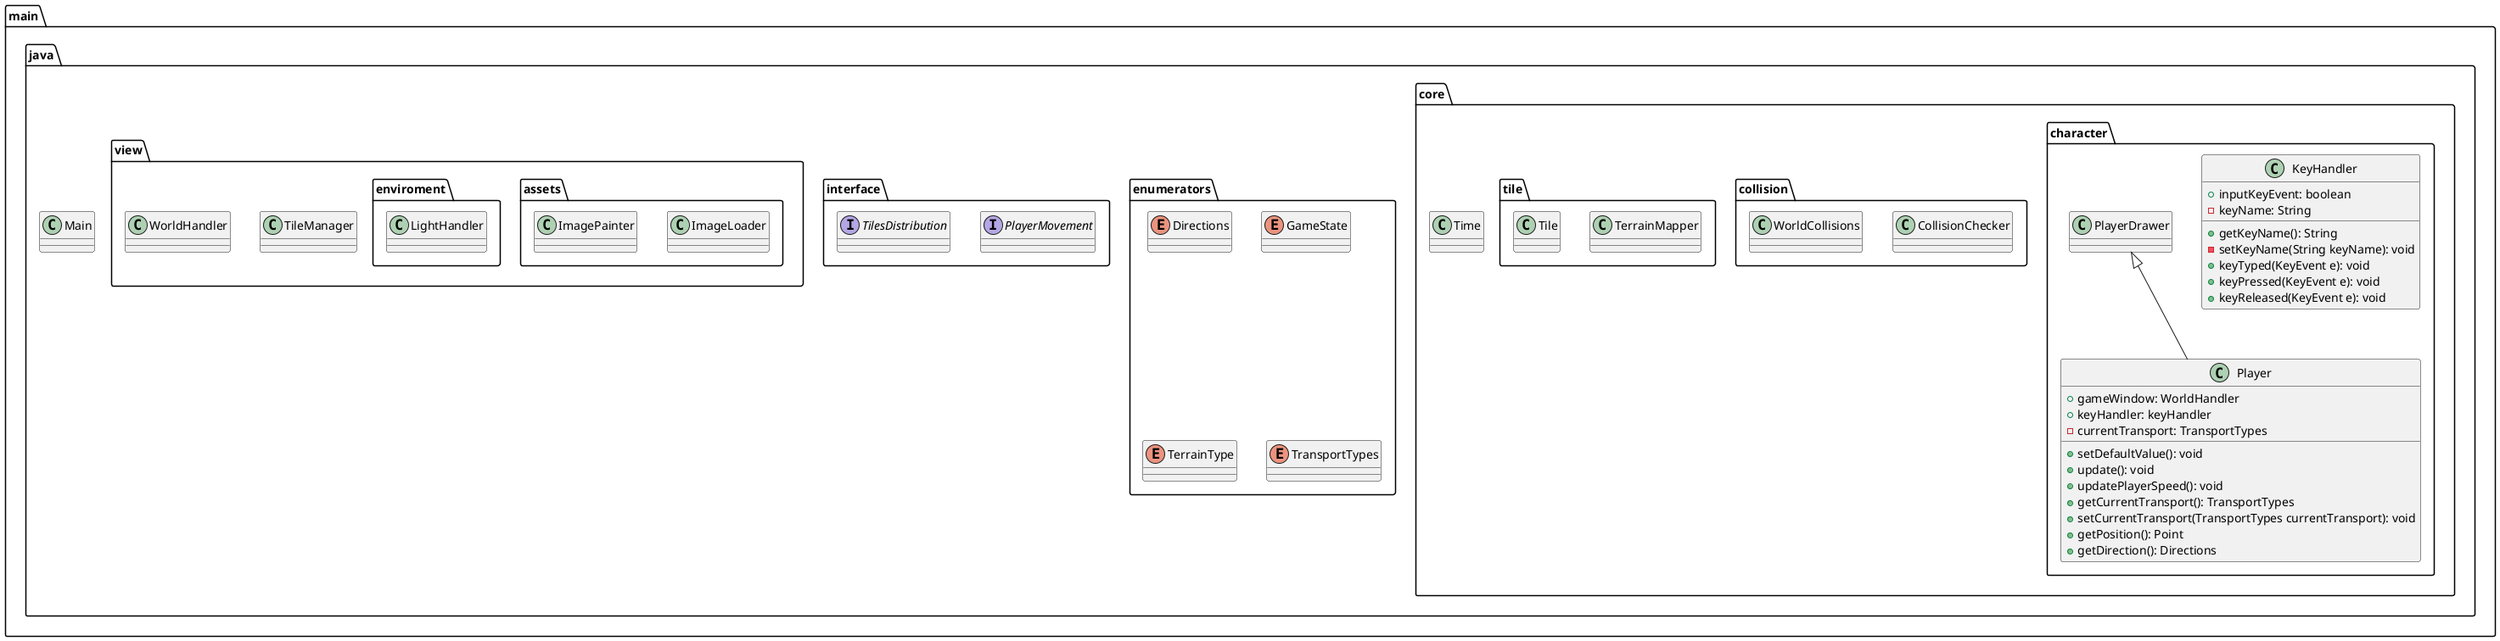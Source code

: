 @startuml "Trifuerza class diagram"

package main {
    package java{
        class Main{}
        package core{
            package character{
                class KeyHandler{
                    + inputKeyEvent: boolean
                    - keyName: String

                    + getKeyName(): String
                    - setKeyName(String keyName): void
                    + keyTyped(KeyEvent e): void
                    + keyPressed(KeyEvent e): void
                    + keyReleased(KeyEvent e): void
                }
                class Player{
                    + gameWindow: WorldHandler
                    + keyHandler: keyHandler
                    - currentTransport: TransportTypes

                    + setDefaultValue(): void
                    + update(): void
                    + updatePlayerSpeed(): void
                    + getCurrentTransport(): TransportTypes
                    + setCurrentTransport(TransportTypes currentTransport): void
                    + getPosition(): Point
                    + getDirection(): Directions
                }
                class PlayerDrawer{}

                PlayerDrawer <|-- Player
            }
            package collision{
                class CollisionChecker{}
                class WorldCollisions{}
            }
            package tile{
                class TerrainMapper{}
                class Tile{}
            }
            class Time{}
        }
        package enumerators{
            enum Directions{}
            enum GameState{}
            enum TerrainType{}
            enum TransportTypes{}
        }
        package interface{
            interface PlayerMovement{}
            interface TilesDistribution{}
        }
        package view{
            package assets{
                class ImageLoader{}
                class ImagePainter{}
            }
            package enviroment{
                class LightHandler{}
            }
            class TileManager{}
            class WorldHandler{}
        }
    }
}

' package Characters {

'     class Player {
'         + super()
'         + keyHandler: KeyHandler
'     }

'     class NPC {
'         + super()
'     }

'     class KeyHandler {
'         + onKeyPressed(e:KeyListener) : void
'     }

'     interface Movement {
'         + moveUp() : void
'         + moveDown() : void
'         + moveLeft() : void
'         + moveRight() : void
'     }

'     abstract class Character {
'         + transport: Transport
'         + actualTerrain: Terrain
'         + move() : void
'         - ableToWalkBy(terrain:Terrain) : boolean
'     }

'     interface KeyEventListener

'     Character <|-- Player  extends
'     Character <|-- NPC

'     Player <-- KeyHandler : use  implements

'     abstract class Character implements Movement
'     class KeyHandler implements KeyEventListener


' }

' package Terrains {
'     class Terrain {
'         + position: Position
'         + terrainType: TerrainTypes
'         + Terrain(position:Position, terrainType:String)
'     }

'     enum TerrainTypes {
'         Path
'         Sand
'         HeavyWater
'         TallGrass
'         Grass
'         Water
'         Wall
'         Tree
'     }

'     class Position {
'         + Xaxis: int
'         + Yaxis: int
'         + getPosition() : int[]
'         + setPosition(Xaxis:int, Yaxis:int) : void
'     }

'     interface Visible {
'         + show() : void
'     }

'     Terrain *-- TerrainTypes
'     Terrain *-- Position

'     Terrain <-Left- Character : use

'     class Terrain implements Visible

' }

' package Transports {
'     abstract class Transport {
'         + speed: int
'         + name: String
'         + Transport(name:String,speed:int)
'         + getSpeed() : int
'         + getName() : String
'     }
'     class Boat {
'         + super()
'     }
'     class Horse {
'         + super()
'     }
'     class OnFoot {
'         + super()
'     }
'     class Carpet {
'         + super()
'     }

'     Transport <|-- Boat
'     Transport <|-- Horse
'     Transport <|-- OnFoot
'     Transport <|-- Carpet

'     Character <-- Transport : has
' }

' package Main{
'     class World {
'         + characters : Arraylist<Character>
'         + levels : Arraylist<Maze>
'         + player : Character
'         + time : Time
'         + World(player:Character, levels:Arraylist<Maze>, characters:Arraylist<Character>, time:Time)
'         + updateWorld() : void
'     }

'     class Time {
'         + hours: int
'         + minutes: int
'         + tick: int
'         + Time(hours:int, minutes:int, tick:int)
'         - setTime(hours:int, minutes:int) : void
'         - getTime() : String
'         - verifyTime(hours:int,minutes:int) : void
'         - setTick(tick:int) : void
'         + advanceTime() : void
'         + isNight() : boolean
'     }

'     class Maze {
'         + level: Arraylist<Arraylist<Terrain>>
'         + Maze()
'     }

'     World *-- Character
'     World *-- Maze
'     World *-- Time
'     Maze *-- Terrain
' }
@enduml